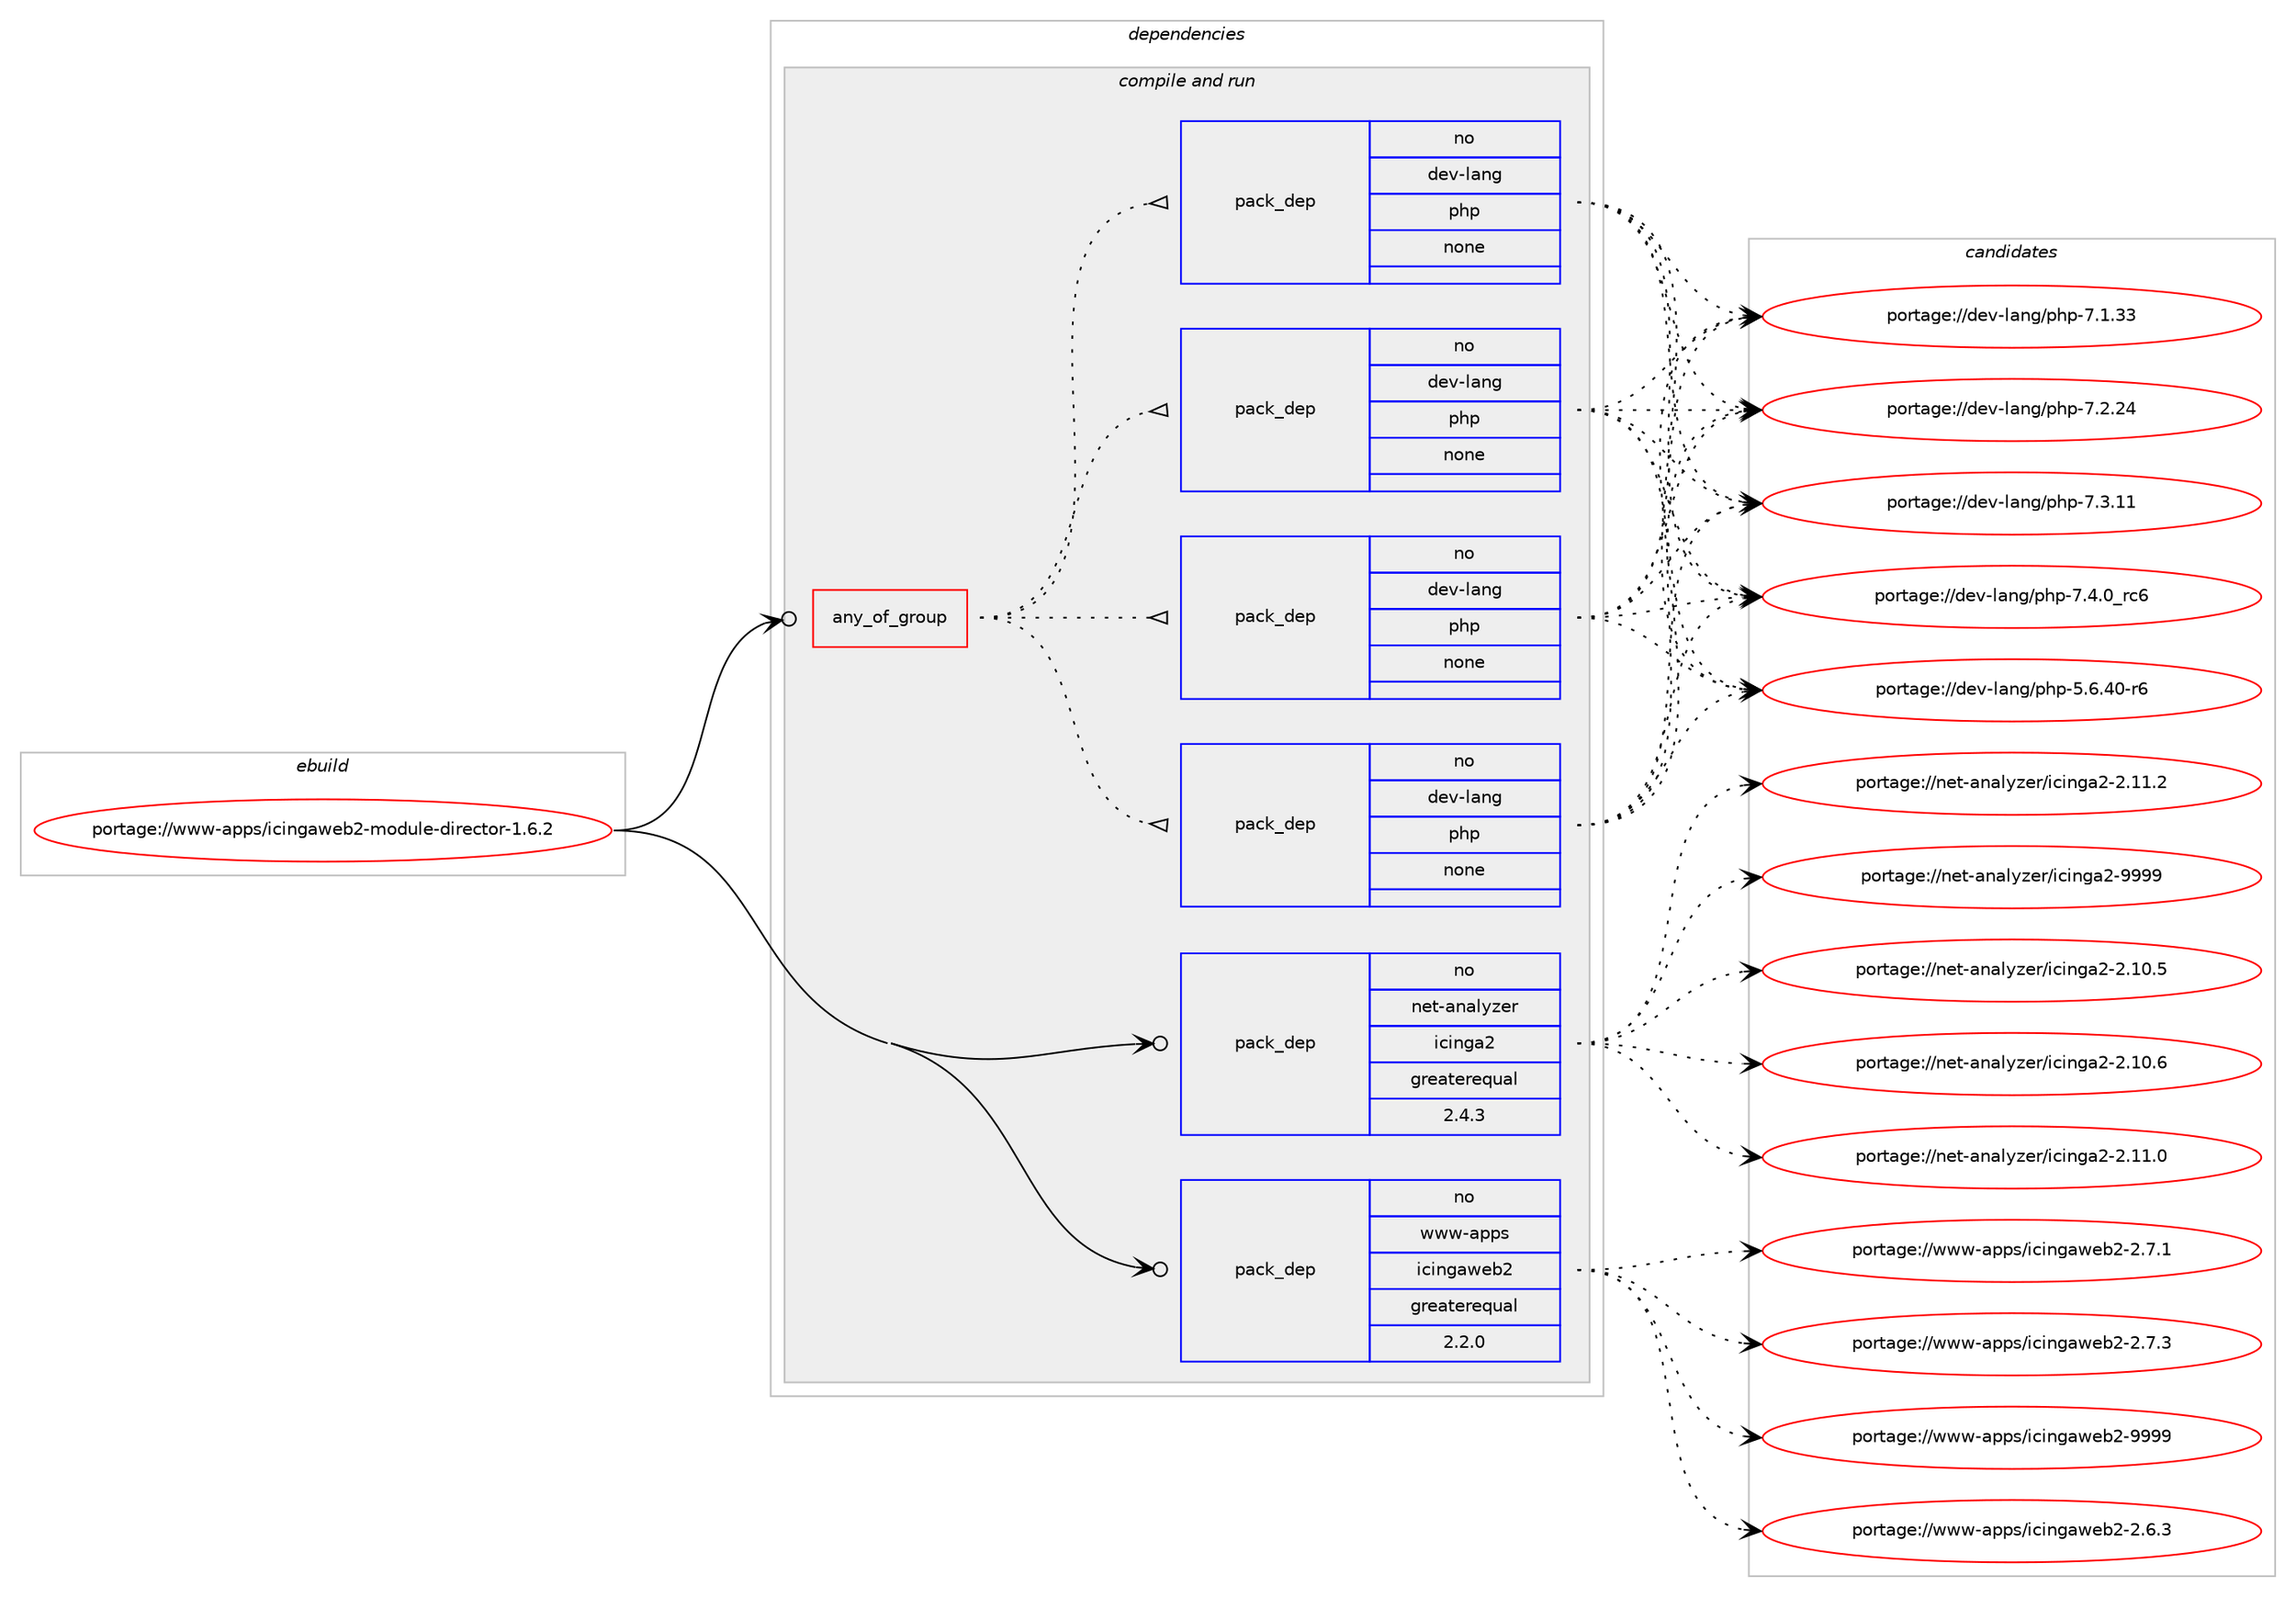 digraph prolog {

# *************
# Graph options
# *************

newrank=true;
concentrate=true;
compound=true;
graph [rankdir=LR,fontname=Helvetica,fontsize=10,ranksep=1.5];#, ranksep=2.5, nodesep=0.2];
edge  [arrowhead=vee];
node  [fontname=Helvetica,fontsize=10];

# **********
# The ebuild
# **********

subgraph cluster_leftcol {
color=gray;
rank=same;
label=<<i>ebuild</i>>;
id [label="portage://www-apps/icingaweb2-module-director-1.6.2", color=red, width=4, href="../www-apps/icingaweb2-module-director-1.6.2.svg"];
}

# ****************
# The dependencies
# ****************

subgraph cluster_midcol {
color=gray;
label=<<i>dependencies</i>>;
subgraph cluster_compile {
fillcolor="#eeeeee";
style=filled;
label=<<i>compile</i>>;
}
subgraph cluster_compileandrun {
fillcolor="#eeeeee";
style=filled;
label=<<i>compile and run</i>>;
subgraph any7502 {
dependency437555 [label=<<TABLE BORDER="0" CELLBORDER="1" CELLSPACING="0" CELLPADDING="4"><TR><TD CELLPADDING="10">any_of_group</TD></TR></TABLE>>, shape=none, color=red];subgraph pack324454 {
dependency437556 [label=<<TABLE BORDER="0" CELLBORDER="1" CELLSPACING="0" CELLPADDING="4" WIDTH="220"><TR><TD ROWSPAN="6" CELLPADDING="30">pack_dep</TD></TR><TR><TD WIDTH="110">no</TD></TR><TR><TD>dev-lang</TD></TR><TR><TD>php</TD></TR><TR><TD>none</TD></TR><TR><TD></TD></TR></TABLE>>, shape=none, color=blue];
}
dependency437555:e -> dependency437556:w [weight=20,style="dotted",arrowhead="oinv"];
subgraph pack324455 {
dependency437557 [label=<<TABLE BORDER="0" CELLBORDER="1" CELLSPACING="0" CELLPADDING="4" WIDTH="220"><TR><TD ROWSPAN="6" CELLPADDING="30">pack_dep</TD></TR><TR><TD WIDTH="110">no</TD></TR><TR><TD>dev-lang</TD></TR><TR><TD>php</TD></TR><TR><TD>none</TD></TR><TR><TD></TD></TR></TABLE>>, shape=none, color=blue];
}
dependency437555:e -> dependency437557:w [weight=20,style="dotted",arrowhead="oinv"];
subgraph pack324456 {
dependency437558 [label=<<TABLE BORDER="0" CELLBORDER="1" CELLSPACING="0" CELLPADDING="4" WIDTH="220"><TR><TD ROWSPAN="6" CELLPADDING="30">pack_dep</TD></TR><TR><TD WIDTH="110">no</TD></TR><TR><TD>dev-lang</TD></TR><TR><TD>php</TD></TR><TR><TD>none</TD></TR><TR><TD></TD></TR></TABLE>>, shape=none, color=blue];
}
dependency437555:e -> dependency437558:w [weight=20,style="dotted",arrowhead="oinv"];
subgraph pack324457 {
dependency437559 [label=<<TABLE BORDER="0" CELLBORDER="1" CELLSPACING="0" CELLPADDING="4" WIDTH="220"><TR><TD ROWSPAN="6" CELLPADDING="30">pack_dep</TD></TR><TR><TD WIDTH="110">no</TD></TR><TR><TD>dev-lang</TD></TR><TR><TD>php</TD></TR><TR><TD>none</TD></TR><TR><TD></TD></TR></TABLE>>, shape=none, color=blue];
}
dependency437555:e -> dependency437559:w [weight=20,style="dotted",arrowhead="oinv"];
}
id:e -> dependency437555:w [weight=20,style="solid",arrowhead="odotvee"];
subgraph pack324458 {
dependency437560 [label=<<TABLE BORDER="0" CELLBORDER="1" CELLSPACING="0" CELLPADDING="4" WIDTH="220"><TR><TD ROWSPAN="6" CELLPADDING="30">pack_dep</TD></TR><TR><TD WIDTH="110">no</TD></TR><TR><TD>net-analyzer</TD></TR><TR><TD>icinga2</TD></TR><TR><TD>greaterequal</TD></TR><TR><TD>2.4.3</TD></TR></TABLE>>, shape=none, color=blue];
}
id:e -> dependency437560:w [weight=20,style="solid",arrowhead="odotvee"];
subgraph pack324459 {
dependency437561 [label=<<TABLE BORDER="0" CELLBORDER="1" CELLSPACING="0" CELLPADDING="4" WIDTH="220"><TR><TD ROWSPAN="6" CELLPADDING="30">pack_dep</TD></TR><TR><TD WIDTH="110">no</TD></TR><TR><TD>www-apps</TD></TR><TR><TD>icingaweb2</TD></TR><TR><TD>greaterequal</TD></TR><TR><TD>2.2.0</TD></TR></TABLE>>, shape=none, color=blue];
}
id:e -> dependency437561:w [weight=20,style="solid",arrowhead="odotvee"];
}
subgraph cluster_run {
fillcolor="#eeeeee";
style=filled;
label=<<i>run</i>>;
}
}

# **************
# The candidates
# **************

subgraph cluster_choices {
rank=same;
color=gray;
label=<<i>candidates</i>>;

subgraph choice324454 {
color=black;
nodesep=1;
choiceportage100101118451089711010347112104112455346544652484511454 [label="portage://dev-lang/php-5.6.40-r6", color=red, width=4,href="../dev-lang/php-5.6.40-r6.svg"];
choiceportage10010111845108971101034711210411245554649465151 [label="portage://dev-lang/php-7.1.33", color=red, width=4,href="../dev-lang/php-7.1.33.svg"];
choiceportage10010111845108971101034711210411245554650465052 [label="portage://dev-lang/php-7.2.24", color=red, width=4,href="../dev-lang/php-7.2.24.svg"];
choiceportage10010111845108971101034711210411245554651464949 [label="portage://dev-lang/php-7.3.11", color=red, width=4,href="../dev-lang/php-7.3.11.svg"];
choiceportage100101118451089711010347112104112455546524648951149954 [label="portage://dev-lang/php-7.4.0_rc6", color=red, width=4,href="../dev-lang/php-7.4.0_rc6.svg"];
dependency437556:e -> choiceportage100101118451089711010347112104112455346544652484511454:w [style=dotted,weight="100"];
dependency437556:e -> choiceportage10010111845108971101034711210411245554649465151:w [style=dotted,weight="100"];
dependency437556:e -> choiceportage10010111845108971101034711210411245554650465052:w [style=dotted,weight="100"];
dependency437556:e -> choiceportage10010111845108971101034711210411245554651464949:w [style=dotted,weight="100"];
dependency437556:e -> choiceportage100101118451089711010347112104112455546524648951149954:w [style=dotted,weight="100"];
}
subgraph choice324455 {
color=black;
nodesep=1;
choiceportage100101118451089711010347112104112455346544652484511454 [label="portage://dev-lang/php-5.6.40-r6", color=red, width=4,href="../dev-lang/php-5.6.40-r6.svg"];
choiceportage10010111845108971101034711210411245554649465151 [label="portage://dev-lang/php-7.1.33", color=red, width=4,href="../dev-lang/php-7.1.33.svg"];
choiceportage10010111845108971101034711210411245554650465052 [label="portage://dev-lang/php-7.2.24", color=red, width=4,href="../dev-lang/php-7.2.24.svg"];
choiceportage10010111845108971101034711210411245554651464949 [label="portage://dev-lang/php-7.3.11", color=red, width=4,href="../dev-lang/php-7.3.11.svg"];
choiceportage100101118451089711010347112104112455546524648951149954 [label="portage://dev-lang/php-7.4.0_rc6", color=red, width=4,href="../dev-lang/php-7.4.0_rc6.svg"];
dependency437557:e -> choiceportage100101118451089711010347112104112455346544652484511454:w [style=dotted,weight="100"];
dependency437557:e -> choiceportage10010111845108971101034711210411245554649465151:w [style=dotted,weight="100"];
dependency437557:e -> choiceportage10010111845108971101034711210411245554650465052:w [style=dotted,weight="100"];
dependency437557:e -> choiceportage10010111845108971101034711210411245554651464949:w [style=dotted,weight="100"];
dependency437557:e -> choiceportage100101118451089711010347112104112455546524648951149954:w [style=dotted,weight="100"];
}
subgraph choice324456 {
color=black;
nodesep=1;
choiceportage100101118451089711010347112104112455346544652484511454 [label="portage://dev-lang/php-5.6.40-r6", color=red, width=4,href="../dev-lang/php-5.6.40-r6.svg"];
choiceportage10010111845108971101034711210411245554649465151 [label="portage://dev-lang/php-7.1.33", color=red, width=4,href="../dev-lang/php-7.1.33.svg"];
choiceportage10010111845108971101034711210411245554650465052 [label="portage://dev-lang/php-7.2.24", color=red, width=4,href="../dev-lang/php-7.2.24.svg"];
choiceportage10010111845108971101034711210411245554651464949 [label="portage://dev-lang/php-7.3.11", color=red, width=4,href="../dev-lang/php-7.3.11.svg"];
choiceportage100101118451089711010347112104112455546524648951149954 [label="portage://dev-lang/php-7.4.0_rc6", color=red, width=4,href="../dev-lang/php-7.4.0_rc6.svg"];
dependency437558:e -> choiceportage100101118451089711010347112104112455346544652484511454:w [style=dotted,weight="100"];
dependency437558:e -> choiceportage10010111845108971101034711210411245554649465151:w [style=dotted,weight="100"];
dependency437558:e -> choiceportage10010111845108971101034711210411245554650465052:w [style=dotted,weight="100"];
dependency437558:e -> choiceportage10010111845108971101034711210411245554651464949:w [style=dotted,weight="100"];
dependency437558:e -> choiceportage100101118451089711010347112104112455546524648951149954:w [style=dotted,weight="100"];
}
subgraph choice324457 {
color=black;
nodesep=1;
choiceportage100101118451089711010347112104112455346544652484511454 [label="portage://dev-lang/php-5.6.40-r6", color=red, width=4,href="../dev-lang/php-5.6.40-r6.svg"];
choiceportage10010111845108971101034711210411245554649465151 [label="portage://dev-lang/php-7.1.33", color=red, width=4,href="../dev-lang/php-7.1.33.svg"];
choiceportage10010111845108971101034711210411245554650465052 [label="portage://dev-lang/php-7.2.24", color=red, width=4,href="../dev-lang/php-7.2.24.svg"];
choiceportage10010111845108971101034711210411245554651464949 [label="portage://dev-lang/php-7.3.11", color=red, width=4,href="../dev-lang/php-7.3.11.svg"];
choiceportage100101118451089711010347112104112455546524648951149954 [label="portage://dev-lang/php-7.4.0_rc6", color=red, width=4,href="../dev-lang/php-7.4.0_rc6.svg"];
dependency437559:e -> choiceportage100101118451089711010347112104112455346544652484511454:w [style=dotted,weight="100"];
dependency437559:e -> choiceportage10010111845108971101034711210411245554649465151:w [style=dotted,weight="100"];
dependency437559:e -> choiceportage10010111845108971101034711210411245554650465052:w [style=dotted,weight="100"];
dependency437559:e -> choiceportage10010111845108971101034711210411245554651464949:w [style=dotted,weight="100"];
dependency437559:e -> choiceportage100101118451089711010347112104112455546524648951149954:w [style=dotted,weight="100"];
}
subgraph choice324458 {
color=black;
nodesep=1;
choiceportage1101011164597110971081211221011144710599105110103975045504649484653 [label="portage://net-analyzer/icinga2-2.10.5", color=red, width=4,href="../net-analyzer/icinga2-2.10.5.svg"];
choiceportage1101011164597110971081211221011144710599105110103975045504649484654 [label="portage://net-analyzer/icinga2-2.10.6", color=red, width=4,href="../net-analyzer/icinga2-2.10.6.svg"];
choiceportage1101011164597110971081211221011144710599105110103975045504649494648 [label="portage://net-analyzer/icinga2-2.11.0", color=red, width=4,href="../net-analyzer/icinga2-2.11.0.svg"];
choiceportage1101011164597110971081211221011144710599105110103975045504649494650 [label="portage://net-analyzer/icinga2-2.11.2", color=red, width=4,href="../net-analyzer/icinga2-2.11.2.svg"];
choiceportage110101116459711097108121122101114471059910511010397504557575757 [label="portage://net-analyzer/icinga2-9999", color=red, width=4,href="../net-analyzer/icinga2-9999.svg"];
dependency437560:e -> choiceportage1101011164597110971081211221011144710599105110103975045504649484653:w [style=dotted,weight="100"];
dependency437560:e -> choiceportage1101011164597110971081211221011144710599105110103975045504649484654:w [style=dotted,weight="100"];
dependency437560:e -> choiceportage1101011164597110971081211221011144710599105110103975045504649494648:w [style=dotted,weight="100"];
dependency437560:e -> choiceportage1101011164597110971081211221011144710599105110103975045504649494650:w [style=dotted,weight="100"];
dependency437560:e -> choiceportage110101116459711097108121122101114471059910511010397504557575757:w [style=dotted,weight="100"];
}
subgraph choice324459 {
color=black;
nodesep=1;
choiceportage11911911945971121121154710599105110103971191019850455046544651 [label="portage://www-apps/icingaweb2-2.6.3", color=red, width=4,href="../www-apps/icingaweb2-2.6.3.svg"];
choiceportage11911911945971121121154710599105110103971191019850455046554649 [label="portage://www-apps/icingaweb2-2.7.1", color=red, width=4,href="../www-apps/icingaweb2-2.7.1.svg"];
choiceportage11911911945971121121154710599105110103971191019850455046554651 [label="portage://www-apps/icingaweb2-2.7.3", color=red, width=4,href="../www-apps/icingaweb2-2.7.3.svg"];
choiceportage119119119459711211211547105991051101039711910198504557575757 [label="portage://www-apps/icingaweb2-9999", color=red, width=4,href="../www-apps/icingaweb2-9999.svg"];
dependency437561:e -> choiceportage11911911945971121121154710599105110103971191019850455046544651:w [style=dotted,weight="100"];
dependency437561:e -> choiceportage11911911945971121121154710599105110103971191019850455046554649:w [style=dotted,weight="100"];
dependency437561:e -> choiceportage11911911945971121121154710599105110103971191019850455046554651:w [style=dotted,weight="100"];
dependency437561:e -> choiceportage119119119459711211211547105991051101039711910198504557575757:w [style=dotted,weight="100"];
}
}

}
